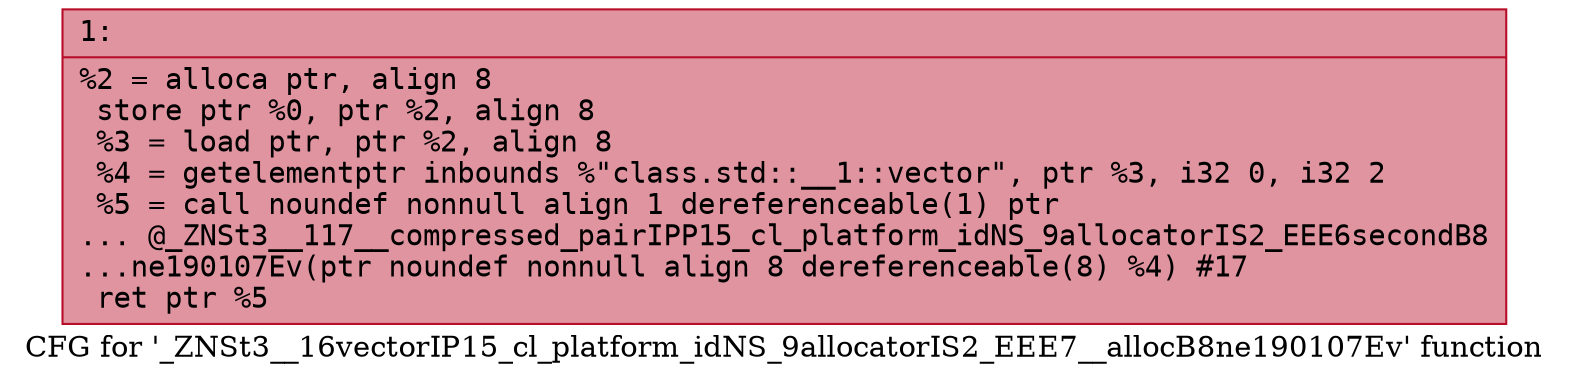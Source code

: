 digraph "CFG for '_ZNSt3__16vectorIP15_cl_platform_idNS_9allocatorIS2_EEE7__allocB8ne190107Ev' function" {
	label="CFG for '_ZNSt3__16vectorIP15_cl_platform_idNS_9allocatorIS2_EEE7__allocB8ne190107Ev' function";

	Node0x600000634190 [shape=record,color="#b70d28ff", style=filled, fillcolor="#b70d2870" fontname="Courier",label="{1:\l|  %2 = alloca ptr, align 8\l  store ptr %0, ptr %2, align 8\l  %3 = load ptr, ptr %2, align 8\l  %4 = getelementptr inbounds %\"class.std::__1::vector\", ptr %3, i32 0, i32 2\l  %5 = call noundef nonnull align 1 dereferenceable(1) ptr\l... @_ZNSt3__117__compressed_pairIPP15_cl_platform_idNS_9allocatorIS2_EEE6secondB8\l...ne190107Ev(ptr noundef nonnull align 8 dereferenceable(8) %4) #17\l  ret ptr %5\l}"];
}
